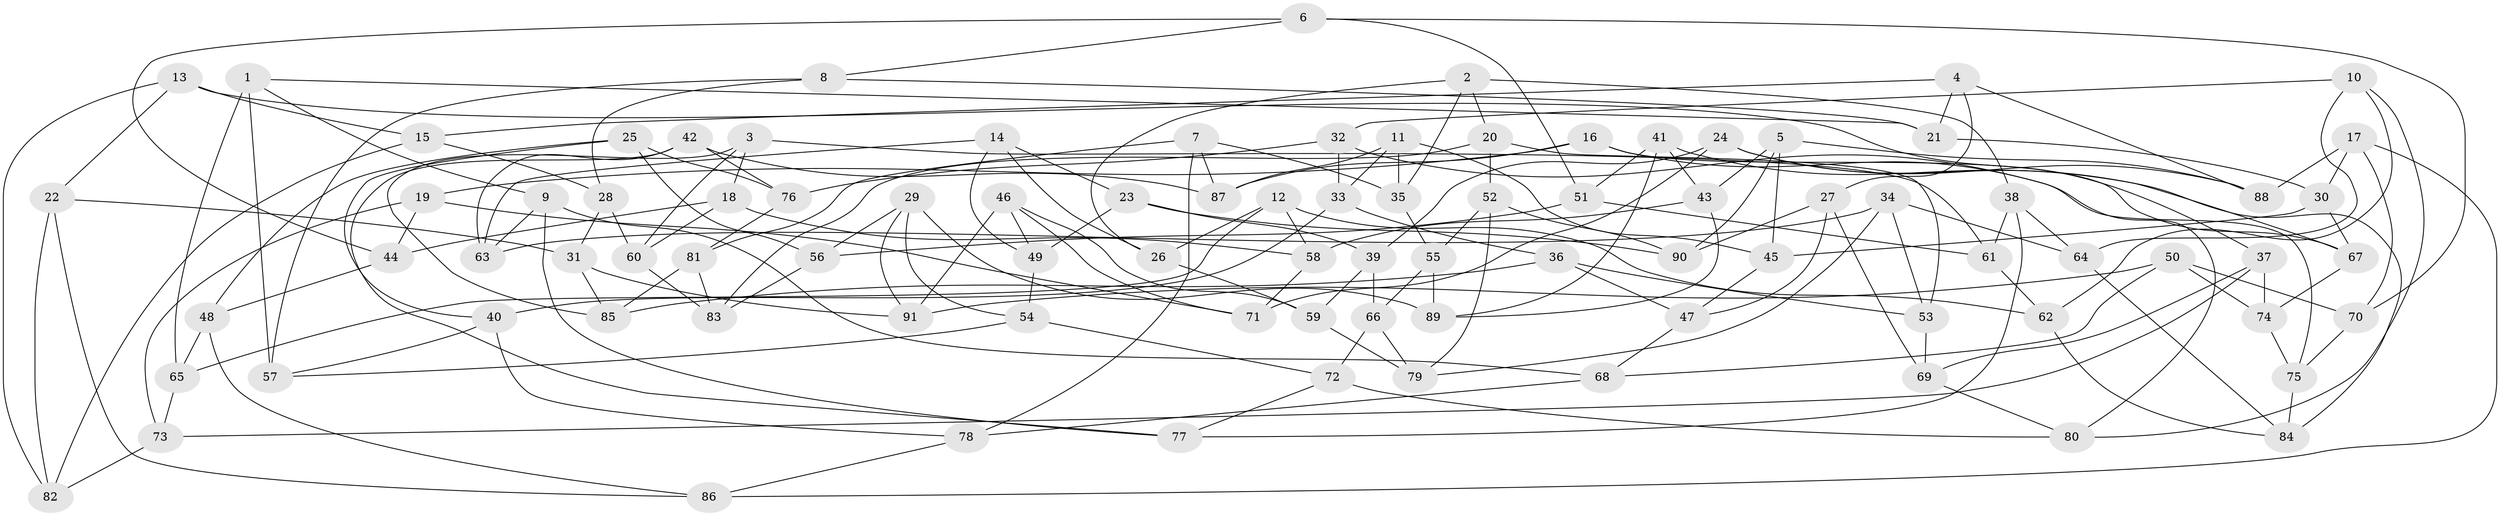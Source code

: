 // coarse degree distribution, {6: 0.509090909090909, 5: 0.14545454545454545, 4: 0.34545454545454546}
// Generated by graph-tools (version 1.1) at 2025/24/03/03/25 07:24:27]
// undirected, 91 vertices, 182 edges
graph export_dot {
graph [start="1"]
  node [color=gray90,style=filled];
  1;
  2;
  3;
  4;
  5;
  6;
  7;
  8;
  9;
  10;
  11;
  12;
  13;
  14;
  15;
  16;
  17;
  18;
  19;
  20;
  21;
  22;
  23;
  24;
  25;
  26;
  27;
  28;
  29;
  30;
  31;
  32;
  33;
  34;
  35;
  36;
  37;
  38;
  39;
  40;
  41;
  42;
  43;
  44;
  45;
  46;
  47;
  48;
  49;
  50;
  51;
  52;
  53;
  54;
  55;
  56;
  57;
  58;
  59;
  60;
  61;
  62;
  63;
  64;
  65;
  66;
  67;
  68;
  69;
  70;
  71;
  72;
  73;
  74;
  75;
  76;
  77;
  78;
  79;
  80;
  81;
  82;
  83;
  84;
  85;
  86;
  87;
  88;
  89;
  90;
  91;
  1 -- 57;
  1 -- 21;
  1 -- 9;
  1 -- 65;
  2 -- 35;
  2 -- 20;
  2 -- 38;
  2 -- 26;
  3 -- 18;
  3 -- 85;
  3 -- 61;
  3 -- 60;
  4 -- 21;
  4 -- 27;
  4 -- 15;
  4 -- 88;
  5 -- 45;
  5 -- 43;
  5 -- 88;
  5 -- 90;
  6 -- 44;
  6 -- 8;
  6 -- 51;
  6 -- 70;
  7 -- 35;
  7 -- 78;
  7 -- 81;
  7 -- 87;
  8 -- 21;
  8 -- 57;
  8 -- 28;
  9 -- 63;
  9 -- 68;
  9 -- 77;
  10 -- 62;
  10 -- 32;
  10 -- 64;
  10 -- 80;
  11 -- 45;
  11 -- 33;
  11 -- 35;
  11 -- 87;
  12 -- 62;
  12 -- 26;
  12 -- 65;
  12 -- 58;
  13 -- 82;
  13 -- 22;
  13 -- 15;
  13 -- 37;
  14 -- 23;
  14 -- 26;
  14 -- 63;
  14 -- 49;
  15 -- 82;
  15 -- 28;
  16 -- 80;
  16 -- 87;
  16 -- 67;
  16 -- 19;
  17 -- 86;
  17 -- 88;
  17 -- 70;
  17 -- 30;
  18 -- 58;
  18 -- 44;
  18 -- 60;
  19 -- 44;
  19 -- 73;
  19 -- 71;
  20 -- 53;
  20 -- 52;
  20 -- 83;
  21 -- 30;
  22 -- 86;
  22 -- 31;
  22 -- 82;
  23 -- 49;
  23 -- 39;
  23 -- 90;
  24 -- 39;
  24 -- 71;
  24 -- 88;
  24 -- 67;
  25 -- 48;
  25 -- 56;
  25 -- 76;
  25 -- 40;
  26 -- 59;
  27 -- 90;
  27 -- 69;
  27 -- 47;
  28 -- 31;
  28 -- 60;
  29 -- 91;
  29 -- 54;
  29 -- 89;
  29 -- 56;
  30 -- 67;
  30 -- 45;
  31 -- 91;
  31 -- 85;
  32 -- 76;
  32 -- 75;
  32 -- 33;
  33 -- 40;
  33 -- 36;
  34 -- 63;
  34 -- 79;
  34 -- 53;
  34 -- 64;
  35 -- 55;
  36 -- 53;
  36 -- 47;
  36 -- 85;
  37 -- 73;
  37 -- 74;
  37 -- 69;
  38 -- 64;
  38 -- 61;
  38 -- 77;
  39 -- 66;
  39 -- 59;
  40 -- 57;
  40 -- 78;
  41 -- 84;
  41 -- 43;
  41 -- 51;
  41 -- 89;
  42 -- 87;
  42 -- 63;
  42 -- 77;
  42 -- 76;
  43 -- 58;
  43 -- 89;
  44 -- 48;
  45 -- 47;
  46 -- 49;
  46 -- 91;
  46 -- 71;
  46 -- 59;
  47 -- 68;
  48 -- 65;
  48 -- 86;
  49 -- 54;
  50 -- 91;
  50 -- 68;
  50 -- 74;
  50 -- 70;
  51 -- 56;
  51 -- 61;
  52 -- 55;
  52 -- 79;
  52 -- 90;
  53 -- 69;
  54 -- 72;
  54 -- 57;
  55 -- 89;
  55 -- 66;
  56 -- 83;
  58 -- 71;
  59 -- 79;
  60 -- 83;
  61 -- 62;
  62 -- 84;
  64 -- 84;
  65 -- 73;
  66 -- 72;
  66 -- 79;
  67 -- 74;
  68 -- 78;
  69 -- 80;
  70 -- 75;
  72 -- 77;
  72 -- 80;
  73 -- 82;
  74 -- 75;
  75 -- 84;
  76 -- 81;
  78 -- 86;
  81 -- 85;
  81 -- 83;
}
